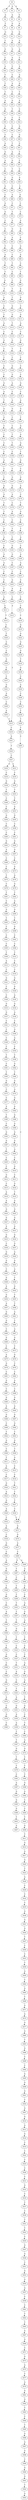 strict digraph  {
	S0 -> S1 [ label = C ];
	S0 -> S2 [ label = G ];
	S0 -> S3 [ label = G ];
	S1 -> S4 [ label = A ];
	S2 -> S5 [ label = A ];
	S3 -> S6 [ label = G ];
	S4 -> S7 [ label = T ];
	S5 -> S8 [ label = G ];
	S6 -> S9 [ label = A ];
	S7 -> S10 [ label = G ];
	S8 -> S11 [ label = G ];
	S9 -> S12 [ label = G ];
	S10 -> S13 [ label = T ];
	S11 -> S14 [ label = A ];
	S12 -> S15 [ label = A ];
	S13 -> S16 [ label = G ];
	S14 -> S17 [ label = G ];
	S15 -> S18 [ label = A ];
	S16 -> S19 [ label = C ];
	S17 -> S20 [ label = A ];
	S18 -> S21 [ label = C ];
	S19 -> S22 [ label = A ];
	S20 -> S23 [ label = C ];
	S21 -> S24 [ label = A ];
	S22 -> S25 [ label = T ];
	S23 -> S26 [ label = C ];
	S24 -> S27 [ label = A ];
	S25 -> S28 [ label = T ];
	S26 -> S29 [ label = A ];
	S27 -> S30 [ label = G ];
	S28 -> S31 [ label = T ];
	S29 -> S32 [ label = C ];
	S30 -> S33 [ label = T ];
	S31 -> S34 [ label = A ];
	S32 -> S35 [ label = G ];
	S33 -> S36 [ label = A ];
	S34 -> S37 [ label = G ];
	S35 -> S38 [ label = T ];
	S36 -> S39 [ label = C ];
	S37 -> S40 [ label = A ];
	S38 -> S41 [ label = C ];
	S39 -> S42 [ label = C ];
	S40 -> S43 [ label = G ];
	S41 -> S44 [ label = C ];
	S42 -> S45 [ label = G ];
	S43 -> S46 [ label = T ];
	S44 -> S47 [ label = C ];
	S45 -> S48 [ label = G ];
	S46 -> S49 [ label = A ];
	S47 -> S50 [ label = T ];
	S48 -> S51 [ label = C ];
	S49 -> S52 [ label = G ];
	S50 -> S53 [ label = A ];
	S51 -> S54 [ label = T ];
	S52 -> S55 [ label = A ];
	S53 -> S56 [ label = G ];
	S54 -> S57 [ label = C ];
	S55 -> S58 [ label = C ];
	S56 -> S59 [ label = T ];
	S57 -> S60 [ label = C ];
	S58 -> S61 [ label = C ];
	S59 -> S62 [ label = G ];
	S60 -> S63 [ label = G ];
	S61 -> S64 [ label = G ];
	S62 -> S65 [ label = C ];
	S63 -> S66 [ label = C ];
	S64 -> S67 [ label = C ];
	S65 -> S68 [ label = A ];
	S66 -> S69 [ label = G ];
	S67 -> S70 [ label = G ];
	S68 -> S71 [ label = C ];
	S69 -> S72 [ label = C ];
	S70 -> S73 [ label = G ];
	S71 -> S74 [ label = T ];
	S72 -> S75 [ label = C ];
	S73 -> S76 [ label = C ];
	S74 -> S77 [ label = A ];
	S75 -> S78 [ label = A ];
	S76 -> S79 [ label = C ];
	S77 -> S80 [ label = G ];
	S78 -> S81 [ label = G ];
	S79 -> S82 [ label = C ];
	S80 -> S83 [ label = A ];
	S81 -> S84 [ label = C ];
	S82 -> S85 [ label = T ];
	S83 -> S86 [ label = C ];
	S84 -> S87 [ label = G ];
	S85 -> S88 [ label = A ];
	S86 -> S89 [ label = C ];
	S87 -> S90 [ label = A ];
	S88 -> S91 [ label = T ];
	S89 -> S92 [ label = T ];
	S90 -> S93 [ label = C ];
	S91 -> S94 [ label = T ];
	S92 -> S95 [ label = C ];
	S93 -> S96 [ label = T ];
	S94 -> S97 [ label = G ];
	S95 -> S98 [ label = C ];
	S96 -> S99 [ label = G ];
	S97 -> S100 [ label = T ];
	S98 -> S101 [ label = T ];
	S99 -> S102 [ label = G ];
	S100 -> S103 [ label = A ];
	S101 -> S104 [ label = T ];
	S102 -> S105 [ label = G ];
	S103 -> S106 [ label = C ];
	S104 -> S107 [ label = G ];
	S105 -> S108 [ label = C ];
	S106 -> S109 [ label = T ];
	S107 -> S110 [ label = G ];
	S108 -> S111 [ label = G ];
	S109 -> S112 [ label = A ];
	S110 -> S113 [ label = T ];
	S111 -> S114 [ label = A ];
	S112 -> S115 [ label = C ];
	S113 -> S116 [ label = C ];
	S114 -> S117 [ label = C ];
	S115 -> S118 [ label = G ];
	S116 -> S119 [ label = G ];
	S117 -> S120 [ label = G ];
	S118 -> S121 [ label = C ];
	S119 -> S122 [ label = T ];
	S120 -> S123 [ label = T ];
	S121 -> S124 [ label = C ];
	S122 -> S125 [ label = C ];
	S123 -> S126 [ label = C ];
	S124 -> S127 [ label = C ];
	S125 -> S128 [ label = G ];
	S126 -> S129 [ label = C ];
	S127 -> S130 [ label = C ];
	S128 -> S131 [ label = G ];
	S129 -> S132 [ label = C ];
	S130 -> S133 [ label = G ];
	S131 -> S134 [ label = A ];
	S132 -> S135 [ label = G ];
	S133 -> S136 [ label = A ];
	S134 -> S137 [ label = C ];
	S135 -> S138 [ label = C ];
	S136 -> S139 [ label = T ];
	S137 -> S140 [ label = A ];
	S138 -> S141 [ label = A ];
	S139 -> S142 [ label = G ];
	S140 -> S143 [ label = G ];
	S141 -> S144 [ label = G ];
	S142 -> S145 [ label = G ];
	S143 -> S146 [ label = C ];
	S144 -> S147 [ label = T ];
	S145 -> S148 [ label = T ];
	S146 -> S149 [ label = C ];
	S147 -> S150 [ label = G ];
	S148 -> S151 [ label = C ];
	S149 -> S152 [ label = T ];
	S150 -> S153 [ label = A ];
	S151 -> S154 [ label = C ];
	S152 -> S155 [ label = T ];
	S153 -> S156 [ label = G ];
	S154 -> S157 [ label = C ];
	S155 -> S158 [ label = C ];
	S156 -> S159 [ label = T ];
	S157 -> S160 [ label = A ];
	S158 -> S161 [ label = T ];
	S159 -> S162 [ label = G ];
	S160 -> S163 [ label = C ];
	S161 -> S164 [ label = C ];
	S162 -> S165 [ label = C ];
	S163 -> S166 [ label = C ];
	S164 -> S167 [ label = G ];
	S165 -> S168 [ label = G ];
	S166 -> S169 [ label = A ];
	S167 -> S170 [ label = G ];
	S168 -> S171 [ label = A ];
	S169 -> S172 [ label = G ];
	S170 -> S173 [ label = A ];
	S171 -> S174 [ label = C ];
	S172 -> S175 [ label = T ];
	S173 -> S176 [ label = C ];
	S174 -> S177 [ label = T ];
	S175 -> S178 [ label = T ];
	S176 -> S179 [ label = A ];
	S177 -> S180 [ label = G ];
	S178 -> S181 [ label = C ];
	S179 -> S182 [ label = C ];
	S180 -> S183 [ label = C ];
	S181 -> S184 [ label = A ];
	S182 -> S185 [ label = T ];
	S183 -> S186 [ label = T ];
	S184 -> S187 [ label = A ];
	S185 -> S188 [ label = C ];
	S186 -> S189 [ label = A ];
	S187 -> S190 [ label = C ];
	S188 -> S191 [ label = G ];
	S189 -> S192 [ label = C ];
	S190 -> S193 [ label = G ];
	S191 -> S194 [ label = G ];
	S192 -> S195 [ label = A ];
	S193 -> S196 [ label = A ];
	S194 -> S197 [ label = C ];
	S195 -> S198 [ label = A ];
	S196 -> S199 [ label = C ];
	S197 -> S200 [ label = C ];
	S198 -> S201 [ label = C ];
	S199 -> S202 [ label = C ];
	S200 -> S203 [ label = G ];
	S201 -> S204 [ label = C ];
	S202 -> S205 [ label = T ];
	S203 -> S206 [ label = A ];
	S204 -> S207 [ label = A ];
	S205 -> S208 [ label = G ];
	S206 -> S209 [ label = C ];
	S207 -> S210 [ label = C ];
	S208 -> S211 [ label = C ];
	S209 -> S212 [ label = A ];
	S210 -> S213 [ label = C ];
	S211 -> S214 [ label = T ];
	S212 -> S215 [ label = T ];
	S213 -> S216 [ label = C ];
	S214 -> S217 [ label = C ];
	S215 -> S218 [ label = C ];
	S216 -> S219 [ label = G ];
	S217 -> S220 [ label = T ];
	S218 -> S221 [ label = A ];
	S219 -> S222 [ label = A ];
	S220 -> S223 [ label = C ];
	S221 -> S224 [ label = T ];
	S222 -> S225 [ label = G ];
	S223 -> S226 [ label = C ];
	S224 -> S227 [ label = C ];
	S225 -> S228 [ label = G ];
	S226 -> S229 [ label = G ];
	S227 -> S230 [ label = G ];
	S227 -> S231 [ label = A ];
	S228 -> S232 [ label = T ];
	S229 -> S233 [ label = C ];
	S230 -> S234 [ label = C ];
	S231 -> S235 [ label = C ];
	S232 -> S236 [ label = G ];
	S233 -> S237 [ label = C ];
	S234 -> S238 [ label = G ];
	S235 -> S239 [ label = G ];
	S236 -> S240 [ label = C ];
	S237 -> S241 [ label = G ];
	S238 -> S242 [ label = T ];
	S239 -> S243 [ label = T ];
	S240 -> S244 [ label = A ];
	S241 -> S245 [ label = A ];
	S242 -> S246 [ label = C ];
	S243 -> S247 [ label = T ];
	S244 -> S248 [ label = C ];
	S245 -> S249 [ label = C ];
	S246 -> S250 [ label = C ];
	S247 -> S251 [ label = A ];
	S248 -> S252 [ label = C ];
	S249 -> S253 [ label = A ];
	S250 -> S254 [ label = G ];
	S251 -> S255 [ label = G ];
	S252 -> S256 [ label = T ];
	S253 -> S215 [ label = T ];
	S254 -> S257 [ label = C ];
	S255 -> S258 [ label = C ];
	S256 -> S259 [ label = T ];
	S257 -> S260 [ label = C ];
	S258 -> S261 [ label = C ];
	S259 -> S262 [ label = T ];
	S260 -> S263 [ label = G ];
	S261 -> S264 [ label = G ];
	S262 -> S265 [ label = C ];
	S263 -> S266 [ label = A ];
	S264 -> S267 [ label = A ];
	S265 -> S268 [ label = C ];
	S266 -> S269 [ label = C ];
	S267 -> S270 [ label = C ];
	S268 -> S271 [ label = G ];
	S269 -> S272 [ label = C ];
	S270 -> S273 [ label = A ];
	S271 -> S274 [ label = G ];
	S272 -> S275 [ label = T ];
	S273 -> S276 [ label = A ];
	S274 -> S277 [ label = A ];
	S275 -> S278 [ label = C ];
	S276 -> S279 [ label = G ];
	S277 -> S280 [ label = C ];
	S278 -> S281 [ label = T ];
	S279 -> S282 [ label = T ];
	S280 -> S283 [ label = G ];
	S280 -> S284 [ label = A ];
	S281 -> S285 [ label = C ];
	S282 -> S286 [ label = A ];
	S283 -> S287 [ label = T ];
	S284 -> S288 [ label = A ];
	S285 -> S289 [ label = G ];
	S286 -> S290 [ label = G ];
	S287 -> S291 [ label = C ];
	S288 -> S292 [ label = C ];
	S289 -> S293 [ label = T ];
	S290 -> S294 [ label = T ];
	S291 -> S295 [ label = T ];
	S292 -> S296 [ label = C ];
	S293 -> S297 [ label = C ];
	S294 -> S298 [ label = G ];
	S295 -> S299 [ label = T ];
	S296 -> S300 [ label = C ];
	S297 -> S301 [ label = C ];
	S298 -> S302 [ label = C ];
	S299 -> S303 [ label = T ];
	S300 -> S304 [ label = A ];
	S301 -> S305 [ label = C ];
	S302 -> S306 [ label = C ];
	S303 -> S307 [ label = T ];
	S304 -> S308 [ label = G ];
	S305 -> S309 [ label = T ];
	S306 -> S310 [ label = T ];
	S307 -> S311 [ label = T ];
	S308 -> S312 [ label = A ];
	S309 -> S313 [ label = A ];
	S310 -> S314 [ label = C ];
	S311 -> S315 [ label = G ];
	S312 -> S316 [ label = A ];
	S313 -> S317 [ label = C ];
	S314 -> S318 [ label = C ];
	S315 -> S319 [ label = T ];
	S316 -> S320 [ label = T ];
	S317 -> S321 [ label = G ];
	S318 -> S322 [ label = G ];
	S319 -> S323 [ label = C ];
	S320 -> S324 [ label = C ];
	S321 -> S325 [ label = C ];
	S322 -> S326 [ label = G ];
	S323 -> S327 [ label = C ];
	S324 -> S328 [ label = T ];
	S325 -> S329 [ label = C ];
	S326 -> S330 [ label = A ];
	S327 -> S331 [ label = T ];
	S328 -> S332 [ label = A ];
	S329 -> S333 [ label = G ];
	S330 -> S334 [ label = G ];
	S331 -> S335 [ label = A ];
	S332 -> S336 [ label = G ];
	S333 -> S337 [ label = G ];
	S334 -> S338 [ label = A ];
	S335 -> S339 [ label = C ];
	S336 -> S340 [ label = A ];
	S337 -> S341 [ label = C ];
	S338 -> S342 [ label = C ];
	S339 -> S343 [ label = T ];
	S340 -> S344 [ label = C ];
	S341 -> S345 [ label = C ];
	S342 -> S346 [ label = G ];
	S343 -> S347 [ label = A ];
	S344 -> S348 [ label = T ];
	S345 -> S349 [ label = C ];
	S346 -> S350 [ label = A ];
	S347 -> S351 [ label = G ];
	S348 -> S352 [ label = A ];
	S349 -> S353 [ label = C ];
	S350 -> S354 [ label = C ];
	S351 -> S355 [ label = A ];
	S352 -> S356 [ label = C ];
	S353 -> S357 [ label = T ];
	S354 -> S358 [ label = T ];
	S355 -> S359 [ label = A ];
	S356 -> S360 [ label = T ];
	S357 -> S361 [ label = C ];
	S358 -> S362 [ label = G ];
	S359 -> S363 [ label = T ];
	S360 -> S364 [ label = C ];
	S361 -> S365 [ label = T ];
	S362 -> S366 [ label = T ];
	S363 -> S367 [ label = T ];
	S364 -> S368 [ label = A ];
	S365 -> S369 [ label = G ];
	S366 -> S370 [ label = G ];
	S367 -> S371 [ label = G ];
	S368 -> S372 [ label = G ];
	S369 -> S373 [ label = C ];
	S370 -> S374 [ label = A ];
	S371 -> S375 [ label = T ];
	S372 -> S376 [ label = T ];
	S373 -> S377 [ label = C ];
	S374 -> S378 [ label = G ];
	S375 -> S379 [ label = T ];
	S376 -> S380 [ label = T ];
	S377 -> S381 [ label = A ];
	S378 -> S382 [ label = A ];
	S379 -> S383 [ label = C ];
	S380 -> S384 [ label = T ];
	S381 -> S385 [ label = T ];
	S382 -> S386 [ label = G ];
	S383 -> S387 [ label = A ];
	S384 -> S388 [ label = G ];
	S385 -> S389 [ label = C ];
	S386 -> S390 [ label = A ];
	S387 -> S391 [ label = G ];
	S388 -> S392 [ label = A ];
	S389 -> S393 [ label = G ];
	S390 -> S394 [ label = G ];
	S391 -> S395 [ label = G ];
	S392 -> S396 [ label = C ];
	S393 -> S397 [ label = G ];
	S394 -> S398 [ label = G ];
	S395 -> S399 [ label = G ];
	S396 -> S400 [ label = C ];
	S397 -> S401 [ label = T ];
	S398 -> S402 [ label = A ];
	S399 -> S403 [ label = T ];
	S400 -> S404 [ label = T ];
	S401 -> S405 [ label = C ];
	S402 -> S406 [ label = C ];
	S403 -> S407 [ label = A ];
	S404 -> S408 [ label = A ];
	S405 -> S409 [ label = C ];
	S406 -> S410 [ label = G ];
	S408 -> S411 [ label = T ];
	S409 -> S412 [ label = G ];
	S410 -> S413 [ label = C ];
	S411 -> S414 [ label = A ];
	S412 -> S415 [ label = C ];
	S413 -> S416 [ label = G ];
	S414 -> S417 [ label = A ];
	S415 -> S418 [ label = A ];
	S416 -> S419 [ label = T ];
	S417 -> S420 [ label = G ];
	S418 -> S421 [ label = A ];
	S419 -> S422 [ label = A ];
	S420 -> S423 [ label = T ];
	S421 -> S424 [ label = G ];
	S422 -> S425 [ label = G ];
	S423 -> S426 [ label = A ];
	S424 -> S427 [ label = G ];
	S425 -> S428 [ label = A ];
	S426 -> S429 [ label = C ];
	S427 -> S430 [ label = A ];
	S428 -> S431 [ label = A ];
	S429 -> S432 [ label = C ];
	S430 -> S433 [ label = G ];
	S431 -> S434 [ label = G ];
	S432 -> S435 [ label = C ];
	S433 -> S436 [ label = C ];
	S434 -> S437 [ label = G ];
	S435 -> S438 [ label = G ];
	S436 -> S439 [ label = G ];
	S437 -> S440 [ label = A ];
	S438 -> S441 [ label = G ];
	S439 -> S442 [ label = G ];
	S440 -> S443 [ label = G ];
	S441 -> S444 [ label = G ];
	S442 -> S445 [ label = C ];
	S443 -> S446 [ label = A ];
	S444 -> S447 [ label = T ];
	S445 -> S448 [ label = G ];
	S446 -> S449 [ label = T ];
	S447 -> S450 [ label = C ];
	S448 -> S451 [ label = A ];
	S449 -> S452 [ label = G ];
	S450 -> S453 [ label = C ];
	S451 -> S454 [ label = G ];
	S452 -> S455 [ label = T ];
	S453 -> S456 [ label = T ];
	S454 -> S457 [ label = A ];
	S455 -> S458 [ label = T ];
	S456 -> S459 [ label = A ];
	S457 -> S460 [ label = G ];
	S458 -> S461 [ label = A ];
	S459 -> S462 [ label = C ];
	S460 -> S463 [ label = G ];
	S461 -> S464 [ label = T ];
	S462 -> S465 [ label = A ];
	S463 -> S466 [ label = C ];
	S464 -> S467 [ label = A ];
	S465 -> S468 [ label = T ];
	S466 -> S469 [ label = G ];
	S467 -> S470 [ label = A ];
	S468 -> S471 [ label = G ];
	S469 -> S472 [ label = C ];
	S470 -> S473 [ label = T ];
	S471 -> S474 [ label = A ];
	S472 -> S475 [ label = A ];
	S473 -> S476 [ label = G ];
	S474 -> S477 [ label = A ];
	S475 -> S478 [ label = G ];
	S476 -> S479 [ label = C ];
	S477 -> S480 [ label = G ];
	S478 -> S481 [ label = C ];
	S479 -> S482 [ label = C ];
	S480 -> S483 [ label = T ];
	S481 -> S484 [ label = G ];
	S482 -> S485 [ label = A ];
	S483 -> S486 [ label = G ];
	S484 -> S487 [ label = C ];
	S485 -> S488 [ label = C ];
	S486 -> S489 [ label = C ];
	S487 -> S490 [ label = G ];
	S488 -> S491 [ label = G ];
	S489 -> S492 [ label = C ];
	S490 -> S493 [ label = A ];
	S491 -> S494 [ label = A ];
	S492 -> S495 [ label = G ];
	S493 -> S496 [ label = G ];
	S494 -> S497 [ label = G ];
	S495 -> S498 [ label = G ];
	S496 -> S499 [ label = C ];
	S497 -> S500 [ label = G ];
	S498 -> S501 [ label = G ];
	S499 -> S502 [ label = T ];
	S500 -> S503 [ label = T ];
	S501 -> S504 [ label = C ];
	S502 -> S505 [ label = G ];
	S503 -> S506 [ label = G ];
	S504 -> S507 [ label = G ];
	S505 -> S508 [ label = C ];
	S506 -> S509 [ label = T ];
	S507 -> S510 [ label = G ];
	S508 -> S511 [ label = T ];
	S509 -> S512 [ label = A ];
	S510 -> S513 [ label = A ];
	S511 -> S514 [ label = A ];
	S512 -> S515 [ label = C ];
	S513 -> S516 [ label = G ];
	S514 -> S517 [ label = C ];
	S515 -> S518 [ label = C ];
	S516 -> S519 [ label = C ];
	S517 -> S520 [ label = G ];
	S518 -> S521 [ label = T ];
	S519 -> S522 [ label = C ];
	S520 -> S523 [ label = A ];
	S521 -> S524 [ label = T ];
	S522 -> S525 [ label = C ];
	S523 -> S526 [ label = G ];
	S524 -> S527 [ label = T ];
	S525 -> S528 [ label = C ];
	S526 -> S529 [ label = A ];
	S527 -> S530 [ label = C ];
	S528 -> S531 [ label = C ];
	S529 -> S532 [ label = C ];
	S530 -> S268 [ label = C ];
	S531 -> S533 [ label = G ];
	S532 -> S534 [ label = A ];
	S533 -> S535 [ label = C ];
	S534 -> S536 [ label = C ];
	S535 -> S537 [ label = T ];
	S536 -> S538 [ label = G ];
	S537 -> S539 [ label = C ];
	S538 -> S540 [ label = C ];
	S539 -> S541 [ label = T ];
	S540 -> S542 [ label = A ];
	S541 -> S543 [ label = T ];
	S542 -> S544 [ label = G ];
	S543 -> S545 [ label = C ];
	S544 -> S546 [ label = G ];
	S545 -> S547 [ label = G ];
	S546 -> S548 [ label = T ];
	S547 -> S549 [ label = A ];
	S548 -> S550 [ label = G ];
	S549 -> S551 [ label = C ];
	S550 -> S552 [ label = C ];
	S551 -> S553 [ label = G ];
	S552 -> S554 [ label = A ];
	S553 -> S555 [ label = G ];
	S554 -> S556 [ label = T ];
	S555 -> S557 [ label = A ];
	S556 -> S558 [ label = C ];
	S557 -> S559 [ label = C ];
	S558 -> S560 [ label = T ];
	S559 -> S561 [ label = C ];
	S560 -> S562 [ label = T ];
	S561 -> S563 [ label = T ];
	S562 -> S564 [ label = G ];
	S563 -> S565 [ label = T ];
	S564 -> S566 [ label = C ];
	S565 -> S567 [ label = A ];
	S566 -> S568 [ label = C ];
	S567 -> S569 [ label = G ];
	S568 -> S570 [ label = G ];
	S569 -> S571 [ label = C ];
	S570 -> S572 [ label = G ];
	S571 -> S573 [ label = G ];
	S572 -> S574 [ label = A ];
	S573 -> S575 [ label = A ];
	S574 -> S576 [ label = C ];
	S575 -> S577 [ label = C ];
	S576 -> S578 [ label = G ];
	S577 -> S579 [ label = A ];
	S578 -> S580 [ label = C ];
	S579 -> S581 [ label = G ];
	S581 -> S582 [ label = G ];
	S582 -> S583 [ label = T ];
	S583 -> S584 [ label = C ];
	S584 -> S585 [ label = T ];
	S585 -> S586 [ label = A ];
	S586 -> S587 [ label = G ];
	S587 -> S588 [ label = A ];
	S588 -> S589 [ label = C ];
	S589 -> S590 [ label = G ];
	S590 -> S591 [ label = G ];
	S591 -> S592 [ label = T ];
	S592 -> S593 [ label = A ];
}
